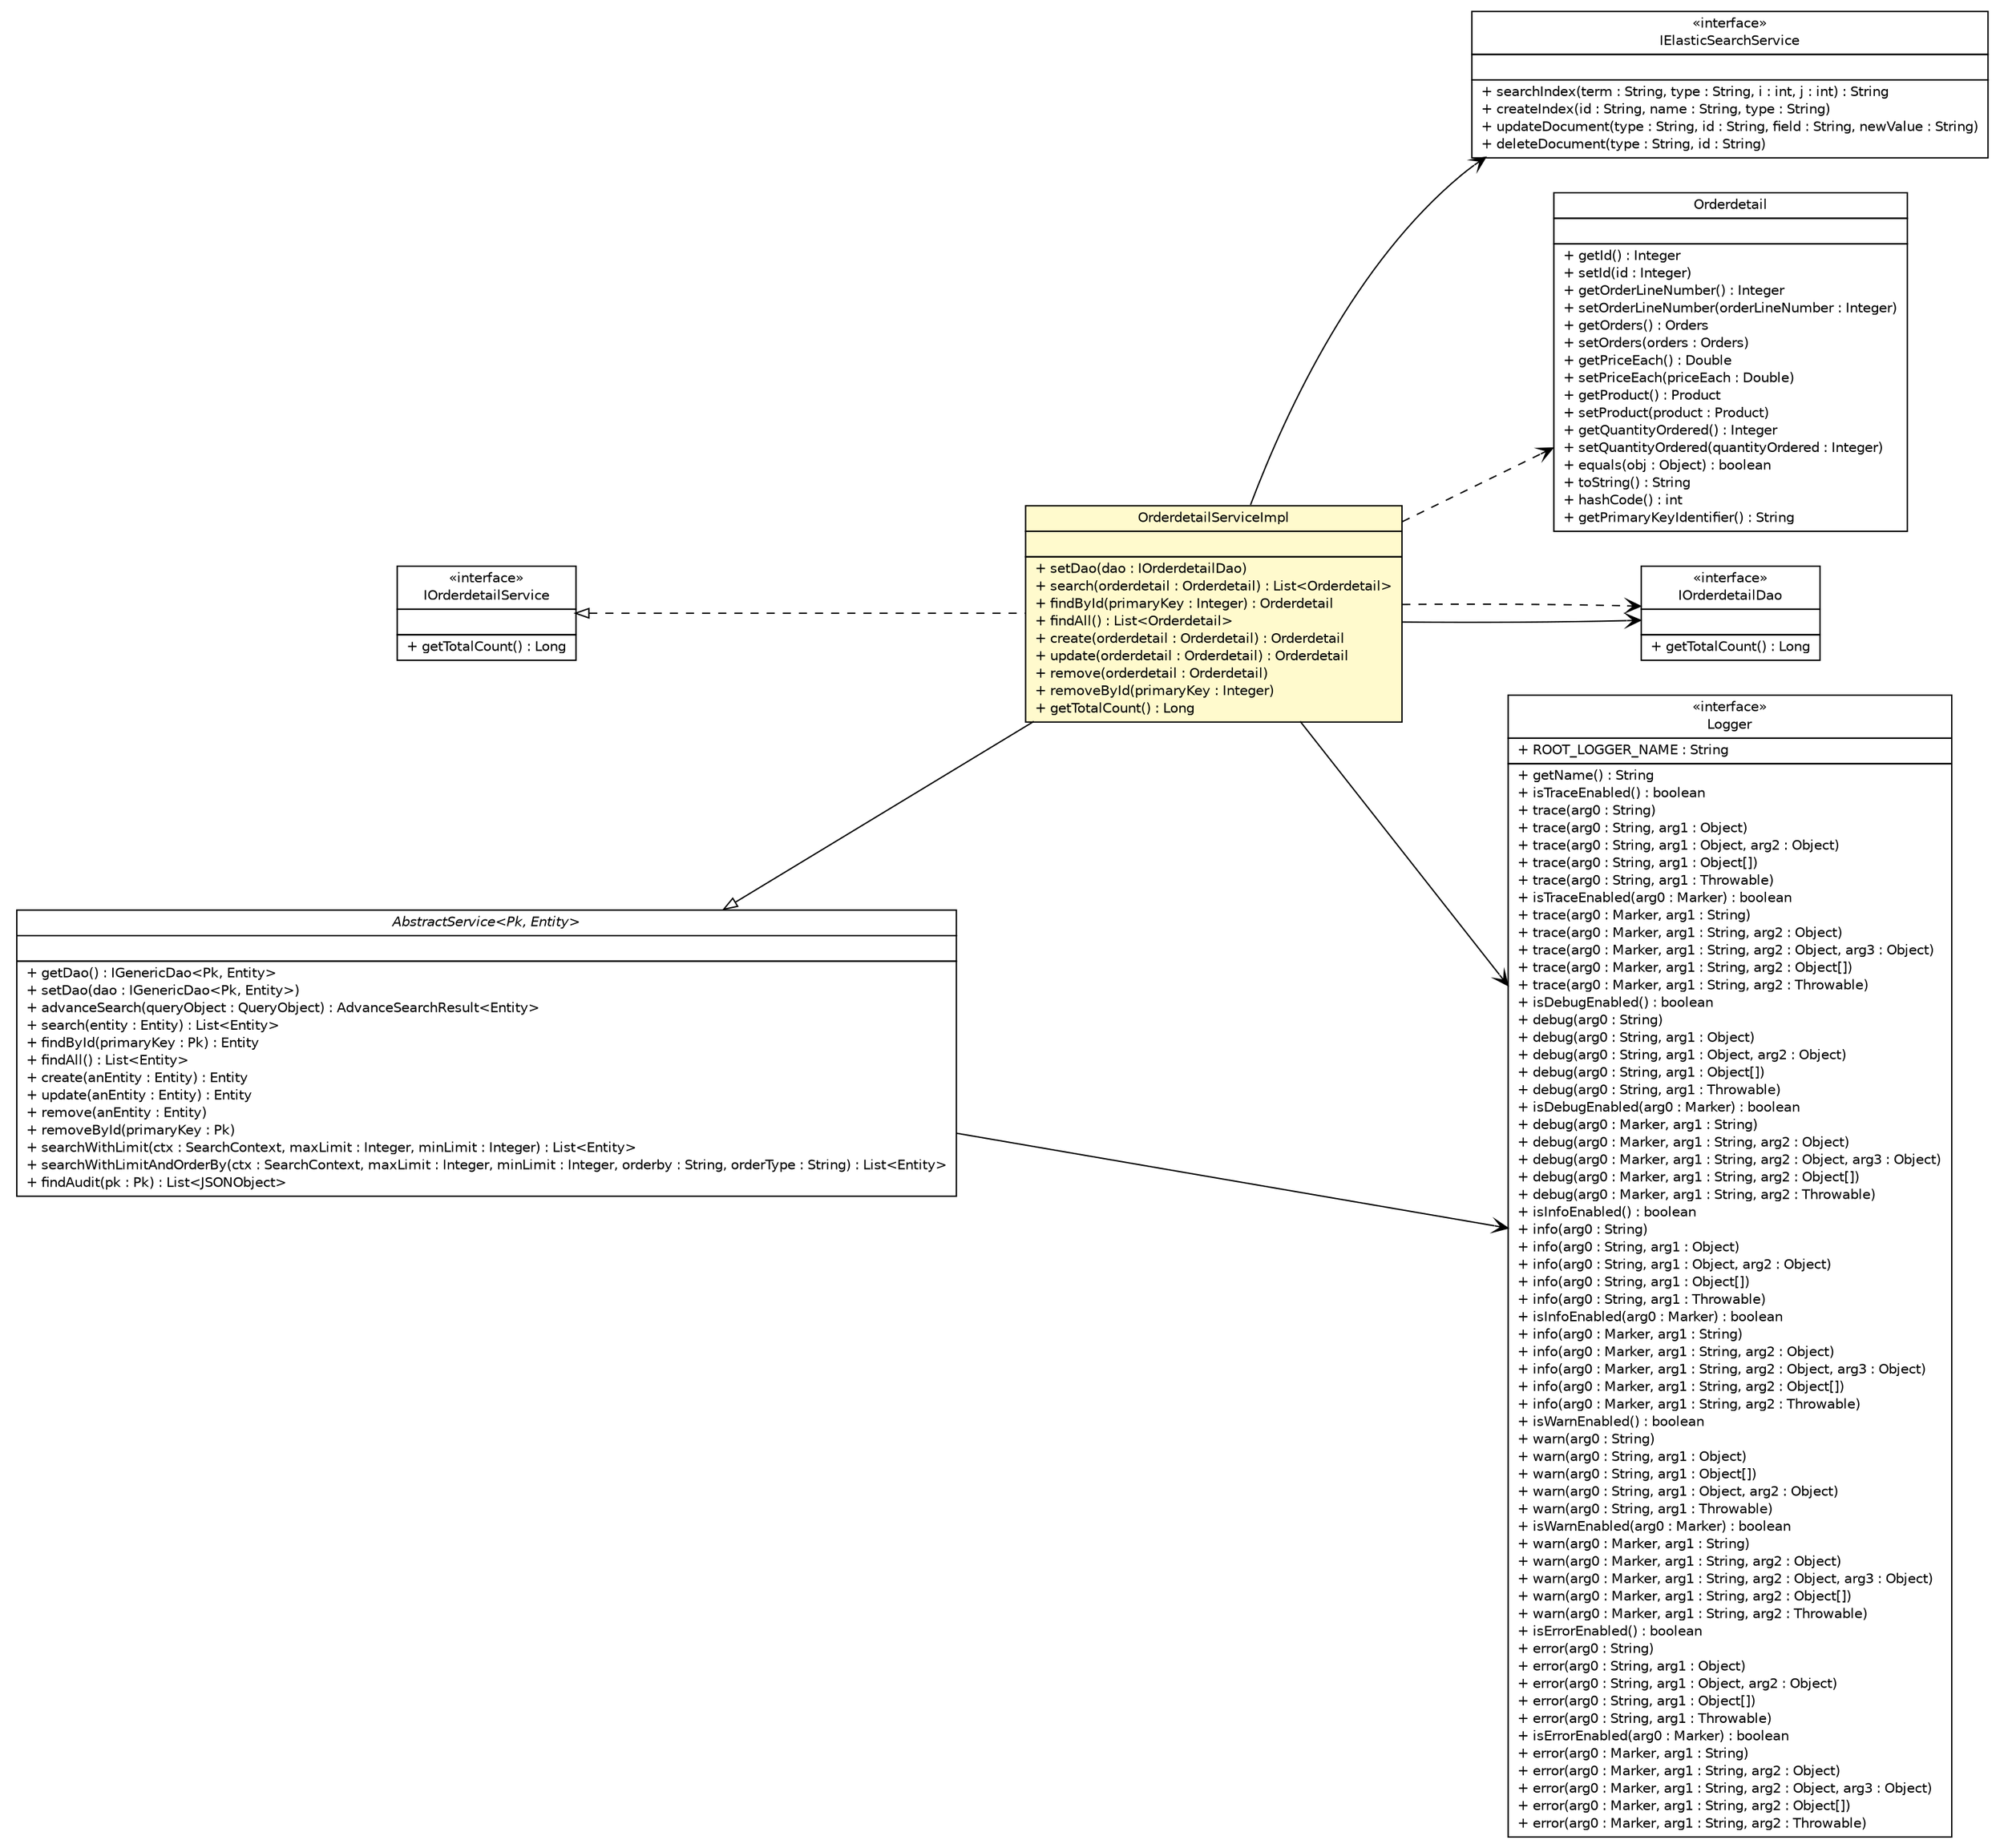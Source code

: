 #!/usr/local/bin/dot
#
# Class diagram 
# Generated by UMLGraph version 5.1 (http://www.umlgraph.org/)
#

digraph G {
	edge [fontname="Helvetica",fontsize=10,labelfontname="Helvetica",labelfontsize=10];
	node [fontname="Helvetica",fontsize=10,shape=plaintext];
	nodesep=0.25;
	ranksep=0.5;
	rankdir=LR;
	// com.inn.headstartdemo.service.IElasticSearchService
	c33179 [label=<<table title="com.inn.headstartdemo.service.IElasticSearchService" border="0" cellborder="1" cellspacing="0" cellpadding="2" port="p" href="../IElasticSearchService.html">
		<tr><td><table border="0" cellspacing="0" cellpadding="1">
<tr><td align="center" balign="center"> &#171;interface&#187; </td></tr>
<tr><td align="center" balign="center"> IElasticSearchService </td></tr>
		</table></td></tr>
		<tr><td><table border="0" cellspacing="0" cellpadding="1">
<tr><td align="left" balign="left">  </td></tr>
		</table></td></tr>
		<tr><td><table border="0" cellspacing="0" cellpadding="1">
<tr><td align="left" balign="left"> + searchIndex(term : String, type : String, i : int, j : int) : String </td></tr>
<tr><td align="left" balign="left"> + createIndex(id : String, name : String, type : String) </td></tr>
<tr><td align="left" balign="left"> + updateDocument(type : String, id : String, field : String, newValue : String) </td></tr>
<tr><td align="left" balign="left"> + deleteDocument(type : String, id : String) </td></tr>
		</table></td></tr>
		</table>>, fontname="Helvetica", fontcolor="black", fontsize=10.0];
	// com.inn.headstartdemo.service.IOrderdetailService
	c33188 [label=<<table title="com.inn.headstartdemo.service.IOrderdetailService" border="0" cellborder="1" cellspacing="0" cellpadding="2" port="p" href="../IOrderdetailService.html">
		<tr><td><table border="0" cellspacing="0" cellpadding="1">
<tr><td align="center" balign="center"> &#171;interface&#187; </td></tr>
<tr><td align="center" balign="center"> IOrderdetailService </td></tr>
		</table></td></tr>
		<tr><td><table border="0" cellspacing="0" cellpadding="1">
<tr><td align="left" balign="left">  </td></tr>
		</table></td></tr>
		<tr><td><table border="0" cellspacing="0" cellpadding="1">
<tr><td align="left" balign="left"> + getTotalCount() : Long </td></tr>
		</table></td></tr>
		</table>>, fontname="Helvetica", fontcolor="black", fontsize=10.0];
	// com.inn.headstartdemo.service.generic.AbstractService<Pk, Entity>
	c33193 [label=<<table title="com.inn.headstartdemo.service.generic.AbstractService" border="0" cellborder="1" cellspacing="0" cellpadding="2" port="p" href="../generic/AbstractService.html">
		<tr><td><table border="0" cellspacing="0" cellpadding="1">
<tr><td align="center" balign="center"><font face="Helvetica-Oblique"> AbstractService&lt;Pk, Entity&gt; </font></td></tr>
		</table></td></tr>
		<tr><td><table border="0" cellspacing="0" cellpadding="1">
<tr><td align="left" balign="left">  </td></tr>
		</table></td></tr>
		<tr><td><table border="0" cellspacing="0" cellpadding="1">
<tr><td align="left" balign="left"> + getDao() : IGenericDao&lt;Pk, Entity&gt; </td></tr>
<tr><td align="left" balign="left"> + setDao(dao : IGenericDao&lt;Pk, Entity&gt;) </td></tr>
<tr><td align="left" balign="left"> + advanceSearch(queryObject : QueryObject) : AdvanceSearchResult&lt;Entity&gt; </td></tr>
<tr><td align="left" balign="left"> + search(entity : Entity) : List&lt;Entity&gt; </td></tr>
<tr><td align="left" balign="left"> + findById(primaryKey : Pk) : Entity </td></tr>
<tr><td align="left" balign="left"> + findAll() : List&lt;Entity&gt; </td></tr>
<tr><td align="left" balign="left"> + create(anEntity : Entity) : Entity </td></tr>
<tr><td align="left" balign="left"> + update(anEntity : Entity) : Entity </td></tr>
<tr><td align="left" balign="left"> + remove(anEntity : Entity) </td></tr>
<tr><td align="left" balign="left"> + removeById(primaryKey : Pk) </td></tr>
<tr><td align="left" balign="left"> + searchWithLimit(ctx : SearchContext, maxLimit : Integer, minLimit : Integer) : List&lt;Entity&gt; </td></tr>
<tr><td align="left" balign="left"> + searchWithLimitAndOrderBy(ctx : SearchContext, maxLimit : Integer, minLimit : Integer, orderby : String, orderType : String) : List&lt;Entity&gt; </td></tr>
<tr><td align="left" balign="left"> + findAudit(pk : Pk) : List&lt;JSONObject&gt; </td></tr>
		</table></td></tr>
		</table>>, fontname="Helvetica", fontcolor="black", fontsize=10.0];
	// com.inn.headstartdemo.service.impl.OrderdetailServiceImpl
	c33210 [label=<<table title="com.inn.headstartdemo.service.impl.OrderdetailServiceImpl" border="0" cellborder="1" cellspacing="0" cellpadding="2" port="p" bgcolor="lemonChiffon" href="./OrderdetailServiceImpl.html">
		<tr><td><table border="0" cellspacing="0" cellpadding="1">
<tr><td align="center" balign="center"> OrderdetailServiceImpl </td></tr>
		</table></td></tr>
		<tr><td><table border="0" cellspacing="0" cellpadding="1">
<tr><td align="left" balign="left">  </td></tr>
		</table></td></tr>
		<tr><td><table border="0" cellspacing="0" cellpadding="1">
<tr><td align="left" balign="left"> + setDao(dao : IOrderdetailDao) </td></tr>
<tr><td align="left" balign="left"> + search(orderdetail : Orderdetail) : List&lt;Orderdetail&gt; </td></tr>
<tr><td align="left" balign="left"> + findById(primaryKey : Integer) : Orderdetail </td></tr>
<tr><td align="left" balign="left"> + findAll() : List&lt;Orderdetail&gt; </td></tr>
<tr><td align="left" balign="left"> + create(orderdetail : Orderdetail) : Orderdetail </td></tr>
<tr><td align="left" balign="left"> + update(orderdetail : Orderdetail) : Orderdetail </td></tr>
<tr><td align="left" balign="left"> + remove(orderdetail : Orderdetail) </td></tr>
<tr><td align="left" balign="left"> + removeById(primaryKey : Integer) </td></tr>
<tr><td align="left" balign="left"> + getTotalCount() : Long </td></tr>
		</table></td></tr>
		</table>>, fontname="Helvetica", fontcolor="black", fontsize=10.0];
	// com.inn.headstartdemo.model.Orderdetail
	c33268 [label=<<table title="com.inn.headstartdemo.model.Orderdetail" border="0" cellborder="1" cellspacing="0" cellpadding="2" port="p" href="../../model/Orderdetail.html">
		<tr><td><table border="0" cellspacing="0" cellpadding="1">
<tr><td align="center" balign="center"> Orderdetail </td></tr>
		</table></td></tr>
		<tr><td><table border="0" cellspacing="0" cellpadding="1">
<tr><td align="left" balign="left">  </td></tr>
		</table></td></tr>
		<tr><td><table border="0" cellspacing="0" cellpadding="1">
<tr><td align="left" balign="left"> + getId() : Integer </td></tr>
<tr><td align="left" balign="left"> + setId(id : Integer) </td></tr>
<tr><td align="left" balign="left"> + getOrderLineNumber() : Integer </td></tr>
<tr><td align="left" balign="left"> + setOrderLineNumber(orderLineNumber : Integer) </td></tr>
<tr><td align="left" balign="left"> + getOrders() : Orders </td></tr>
<tr><td align="left" balign="left"> + setOrders(orders : Orders) </td></tr>
<tr><td align="left" balign="left"> + getPriceEach() : Double </td></tr>
<tr><td align="left" balign="left"> + setPriceEach(priceEach : Double) </td></tr>
<tr><td align="left" balign="left"> + getProduct() : Product </td></tr>
<tr><td align="left" balign="left"> + setProduct(product : Product) </td></tr>
<tr><td align="left" balign="left"> + getQuantityOrdered() : Integer </td></tr>
<tr><td align="left" balign="left"> + setQuantityOrdered(quantityOrdered : Integer) </td></tr>
<tr><td align="left" balign="left"> + equals(obj : Object) : boolean </td></tr>
<tr><td align="left" balign="left"> + toString() : String </td></tr>
<tr><td align="left" balign="left"> + hashCode() : int </td></tr>
<tr><td align="left" balign="left"> + getPrimaryKeyIdentifier() : String </td></tr>
		</table></td></tr>
		</table>>, fontname="Helvetica", fontcolor="black", fontsize=10.0];
	// com.inn.headstartdemo.dao.IOrderdetailDao
	c33327 [label=<<table title="com.inn.headstartdemo.dao.IOrderdetailDao" border="0" cellborder="1" cellspacing="0" cellpadding="2" port="p" href="../../dao/IOrderdetailDao.html">
		<tr><td><table border="0" cellspacing="0" cellpadding="1">
<tr><td align="center" balign="center"> &#171;interface&#187; </td></tr>
<tr><td align="center" balign="center"> IOrderdetailDao </td></tr>
		</table></td></tr>
		<tr><td><table border="0" cellspacing="0" cellpadding="1">
<tr><td align="left" balign="left">  </td></tr>
		</table></td></tr>
		<tr><td><table border="0" cellspacing="0" cellpadding="1">
<tr><td align="left" balign="left"> + getTotalCount() : Long </td></tr>
		</table></td></tr>
		</table>>, fontname="Helvetica", fontcolor="black", fontsize=10.0];
	//com.inn.headstartdemo.service.impl.OrderdetailServiceImpl extends com.inn.headstartdemo.service.generic.AbstractService<java.lang.Integer, com.inn.headstartdemo.model.Orderdetail>
	c33193:p -> c33210:p [dir=back,arrowtail=empty];
	//com.inn.headstartdemo.service.impl.OrderdetailServiceImpl implements com.inn.headstartdemo.service.IOrderdetailService
	c33188:p -> c33210:p [dir=back,arrowtail=empty,style=dashed];
	// com.inn.headstartdemo.service.generic.AbstractService<Pk, Entity> NAVASSOC org.slf4j.Logger
	c33193:p -> c33372:p [taillabel="", label="", headlabel="", fontname="Helvetica", fontcolor="black", fontsize=10.0, color="black", arrowhead=open];
	// com.inn.headstartdemo.service.impl.OrderdetailServiceImpl NAVASSOC org.slf4j.Logger
	c33210:p -> c33372:p [taillabel="", label="", headlabel="", fontname="Helvetica", fontcolor="black", fontsize=10.0, color="black", arrowhead=open];
	// com.inn.headstartdemo.service.impl.OrderdetailServiceImpl NAVASSOC com.inn.headstartdemo.dao.IOrderdetailDao
	c33210:p -> c33327:p [taillabel="", label="", headlabel="", fontname="Helvetica", fontcolor="black", fontsize=10.0, color="black", arrowhead=open];
	// com.inn.headstartdemo.service.impl.OrderdetailServiceImpl NAVASSOC com.inn.headstartdemo.service.IElasticSearchService
	c33210:p -> c33179:p [taillabel="", label="", headlabel="", fontname="Helvetica", fontcolor="black", fontsize=10.0, color="black", arrowhead=open];
	// com.inn.headstartdemo.service.impl.OrderdetailServiceImpl DEPEND com.inn.headstartdemo.model.Orderdetail
	c33210:p -> c33268:p [taillabel="", label="", headlabel="", fontname="Helvetica", fontcolor="black", fontsize=10.0, color="black", arrowhead=open, style=dashed];
	// com.inn.headstartdemo.service.impl.OrderdetailServiceImpl DEPEND com.inn.headstartdemo.dao.IOrderdetailDao
	c33210:p -> c33327:p [taillabel="", label="", headlabel="", fontname="Helvetica", fontcolor="black", fontsize=10.0, color="black", arrowhead=open, style=dashed];
	// org.slf4j.Logger
	c33372 [label=<<table title="org.slf4j.Logger" border="0" cellborder="1" cellspacing="0" cellpadding="2" port="p" href="http://java.sun.com/j2se/1.4.2/docs/api/org/slf4j/Logger.html">
		<tr><td><table border="0" cellspacing="0" cellpadding="1">
<tr><td align="center" balign="center"> &#171;interface&#187; </td></tr>
<tr><td align="center" balign="center"> Logger </td></tr>
		</table></td></tr>
		<tr><td><table border="0" cellspacing="0" cellpadding="1">
<tr><td align="left" balign="left"> + ROOT_LOGGER_NAME : String </td></tr>
		</table></td></tr>
		<tr><td><table border="0" cellspacing="0" cellpadding="1">
<tr><td align="left" balign="left"> + getName() : String </td></tr>
<tr><td align="left" balign="left"> + isTraceEnabled() : boolean </td></tr>
<tr><td align="left" balign="left"> + trace(arg0 : String) </td></tr>
<tr><td align="left" balign="left"> + trace(arg0 : String, arg1 : Object) </td></tr>
<tr><td align="left" balign="left"> + trace(arg0 : String, arg1 : Object, arg2 : Object) </td></tr>
<tr><td align="left" balign="left"> + trace(arg0 : String, arg1 : Object[]) </td></tr>
<tr><td align="left" balign="left"> + trace(arg0 : String, arg1 : Throwable) </td></tr>
<tr><td align="left" balign="left"> + isTraceEnabled(arg0 : Marker) : boolean </td></tr>
<tr><td align="left" balign="left"> + trace(arg0 : Marker, arg1 : String) </td></tr>
<tr><td align="left" balign="left"> + trace(arg0 : Marker, arg1 : String, arg2 : Object) </td></tr>
<tr><td align="left" balign="left"> + trace(arg0 : Marker, arg1 : String, arg2 : Object, arg3 : Object) </td></tr>
<tr><td align="left" balign="left"> + trace(arg0 : Marker, arg1 : String, arg2 : Object[]) </td></tr>
<tr><td align="left" balign="left"> + trace(arg0 : Marker, arg1 : String, arg2 : Throwable) </td></tr>
<tr><td align="left" balign="left"> + isDebugEnabled() : boolean </td></tr>
<tr><td align="left" balign="left"> + debug(arg0 : String) </td></tr>
<tr><td align="left" balign="left"> + debug(arg0 : String, arg1 : Object) </td></tr>
<tr><td align="left" balign="left"> + debug(arg0 : String, arg1 : Object, arg2 : Object) </td></tr>
<tr><td align="left" balign="left"> + debug(arg0 : String, arg1 : Object[]) </td></tr>
<tr><td align="left" balign="left"> + debug(arg0 : String, arg1 : Throwable) </td></tr>
<tr><td align="left" balign="left"> + isDebugEnabled(arg0 : Marker) : boolean </td></tr>
<tr><td align="left" balign="left"> + debug(arg0 : Marker, arg1 : String) </td></tr>
<tr><td align="left" balign="left"> + debug(arg0 : Marker, arg1 : String, arg2 : Object) </td></tr>
<tr><td align="left" balign="left"> + debug(arg0 : Marker, arg1 : String, arg2 : Object, arg3 : Object) </td></tr>
<tr><td align="left" balign="left"> + debug(arg0 : Marker, arg1 : String, arg2 : Object[]) </td></tr>
<tr><td align="left" balign="left"> + debug(arg0 : Marker, arg1 : String, arg2 : Throwable) </td></tr>
<tr><td align="left" balign="left"> + isInfoEnabled() : boolean </td></tr>
<tr><td align="left" balign="left"> + info(arg0 : String) </td></tr>
<tr><td align="left" balign="left"> + info(arg0 : String, arg1 : Object) </td></tr>
<tr><td align="left" balign="left"> + info(arg0 : String, arg1 : Object, arg2 : Object) </td></tr>
<tr><td align="left" balign="left"> + info(arg0 : String, arg1 : Object[]) </td></tr>
<tr><td align="left" balign="left"> + info(arg0 : String, arg1 : Throwable) </td></tr>
<tr><td align="left" balign="left"> + isInfoEnabled(arg0 : Marker) : boolean </td></tr>
<tr><td align="left" balign="left"> + info(arg0 : Marker, arg1 : String) </td></tr>
<tr><td align="left" balign="left"> + info(arg0 : Marker, arg1 : String, arg2 : Object) </td></tr>
<tr><td align="left" balign="left"> + info(arg0 : Marker, arg1 : String, arg2 : Object, arg3 : Object) </td></tr>
<tr><td align="left" balign="left"> + info(arg0 : Marker, arg1 : String, arg2 : Object[]) </td></tr>
<tr><td align="left" balign="left"> + info(arg0 : Marker, arg1 : String, arg2 : Throwable) </td></tr>
<tr><td align="left" balign="left"> + isWarnEnabled() : boolean </td></tr>
<tr><td align="left" balign="left"> + warn(arg0 : String) </td></tr>
<tr><td align="left" balign="left"> + warn(arg0 : String, arg1 : Object) </td></tr>
<tr><td align="left" balign="left"> + warn(arg0 : String, arg1 : Object[]) </td></tr>
<tr><td align="left" balign="left"> + warn(arg0 : String, arg1 : Object, arg2 : Object) </td></tr>
<tr><td align="left" balign="left"> + warn(arg0 : String, arg1 : Throwable) </td></tr>
<tr><td align="left" balign="left"> + isWarnEnabled(arg0 : Marker) : boolean </td></tr>
<tr><td align="left" balign="left"> + warn(arg0 : Marker, arg1 : String) </td></tr>
<tr><td align="left" balign="left"> + warn(arg0 : Marker, arg1 : String, arg2 : Object) </td></tr>
<tr><td align="left" balign="left"> + warn(arg0 : Marker, arg1 : String, arg2 : Object, arg3 : Object) </td></tr>
<tr><td align="left" balign="left"> + warn(arg0 : Marker, arg1 : String, arg2 : Object[]) </td></tr>
<tr><td align="left" balign="left"> + warn(arg0 : Marker, arg1 : String, arg2 : Throwable) </td></tr>
<tr><td align="left" balign="left"> + isErrorEnabled() : boolean </td></tr>
<tr><td align="left" balign="left"> + error(arg0 : String) </td></tr>
<tr><td align="left" balign="left"> + error(arg0 : String, arg1 : Object) </td></tr>
<tr><td align="left" balign="left"> + error(arg0 : String, arg1 : Object, arg2 : Object) </td></tr>
<tr><td align="left" balign="left"> + error(arg0 : String, arg1 : Object[]) </td></tr>
<tr><td align="left" balign="left"> + error(arg0 : String, arg1 : Throwable) </td></tr>
<tr><td align="left" balign="left"> + isErrorEnabled(arg0 : Marker) : boolean </td></tr>
<tr><td align="left" balign="left"> + error(arg0 : Marker, arg1 : String) </td></tr>
<tr><td align="left" balign="left"> + error(arg0 : Marker, arg1 : String, arg2 : Object) </td></tr>
<tr><td align="left" balign="left"> + error(arg0 : Marker, arg1 : String, arg2 : Object, arg3 : Object) </td></tr>
<tr><td align="left" balign="left"> + error(arg0 : Marker, arg1 : String, arg2 : Object[]) </td></tr>
<tr><td align="left" balign="left"> + error(arg0 : Marker, arg1 : String, arg2 : Throwable) </td></tr>
		</table></td></tr>
		</table>>, fontname="Helvetica", fontcolor="black", fontsize=10.0];
}

